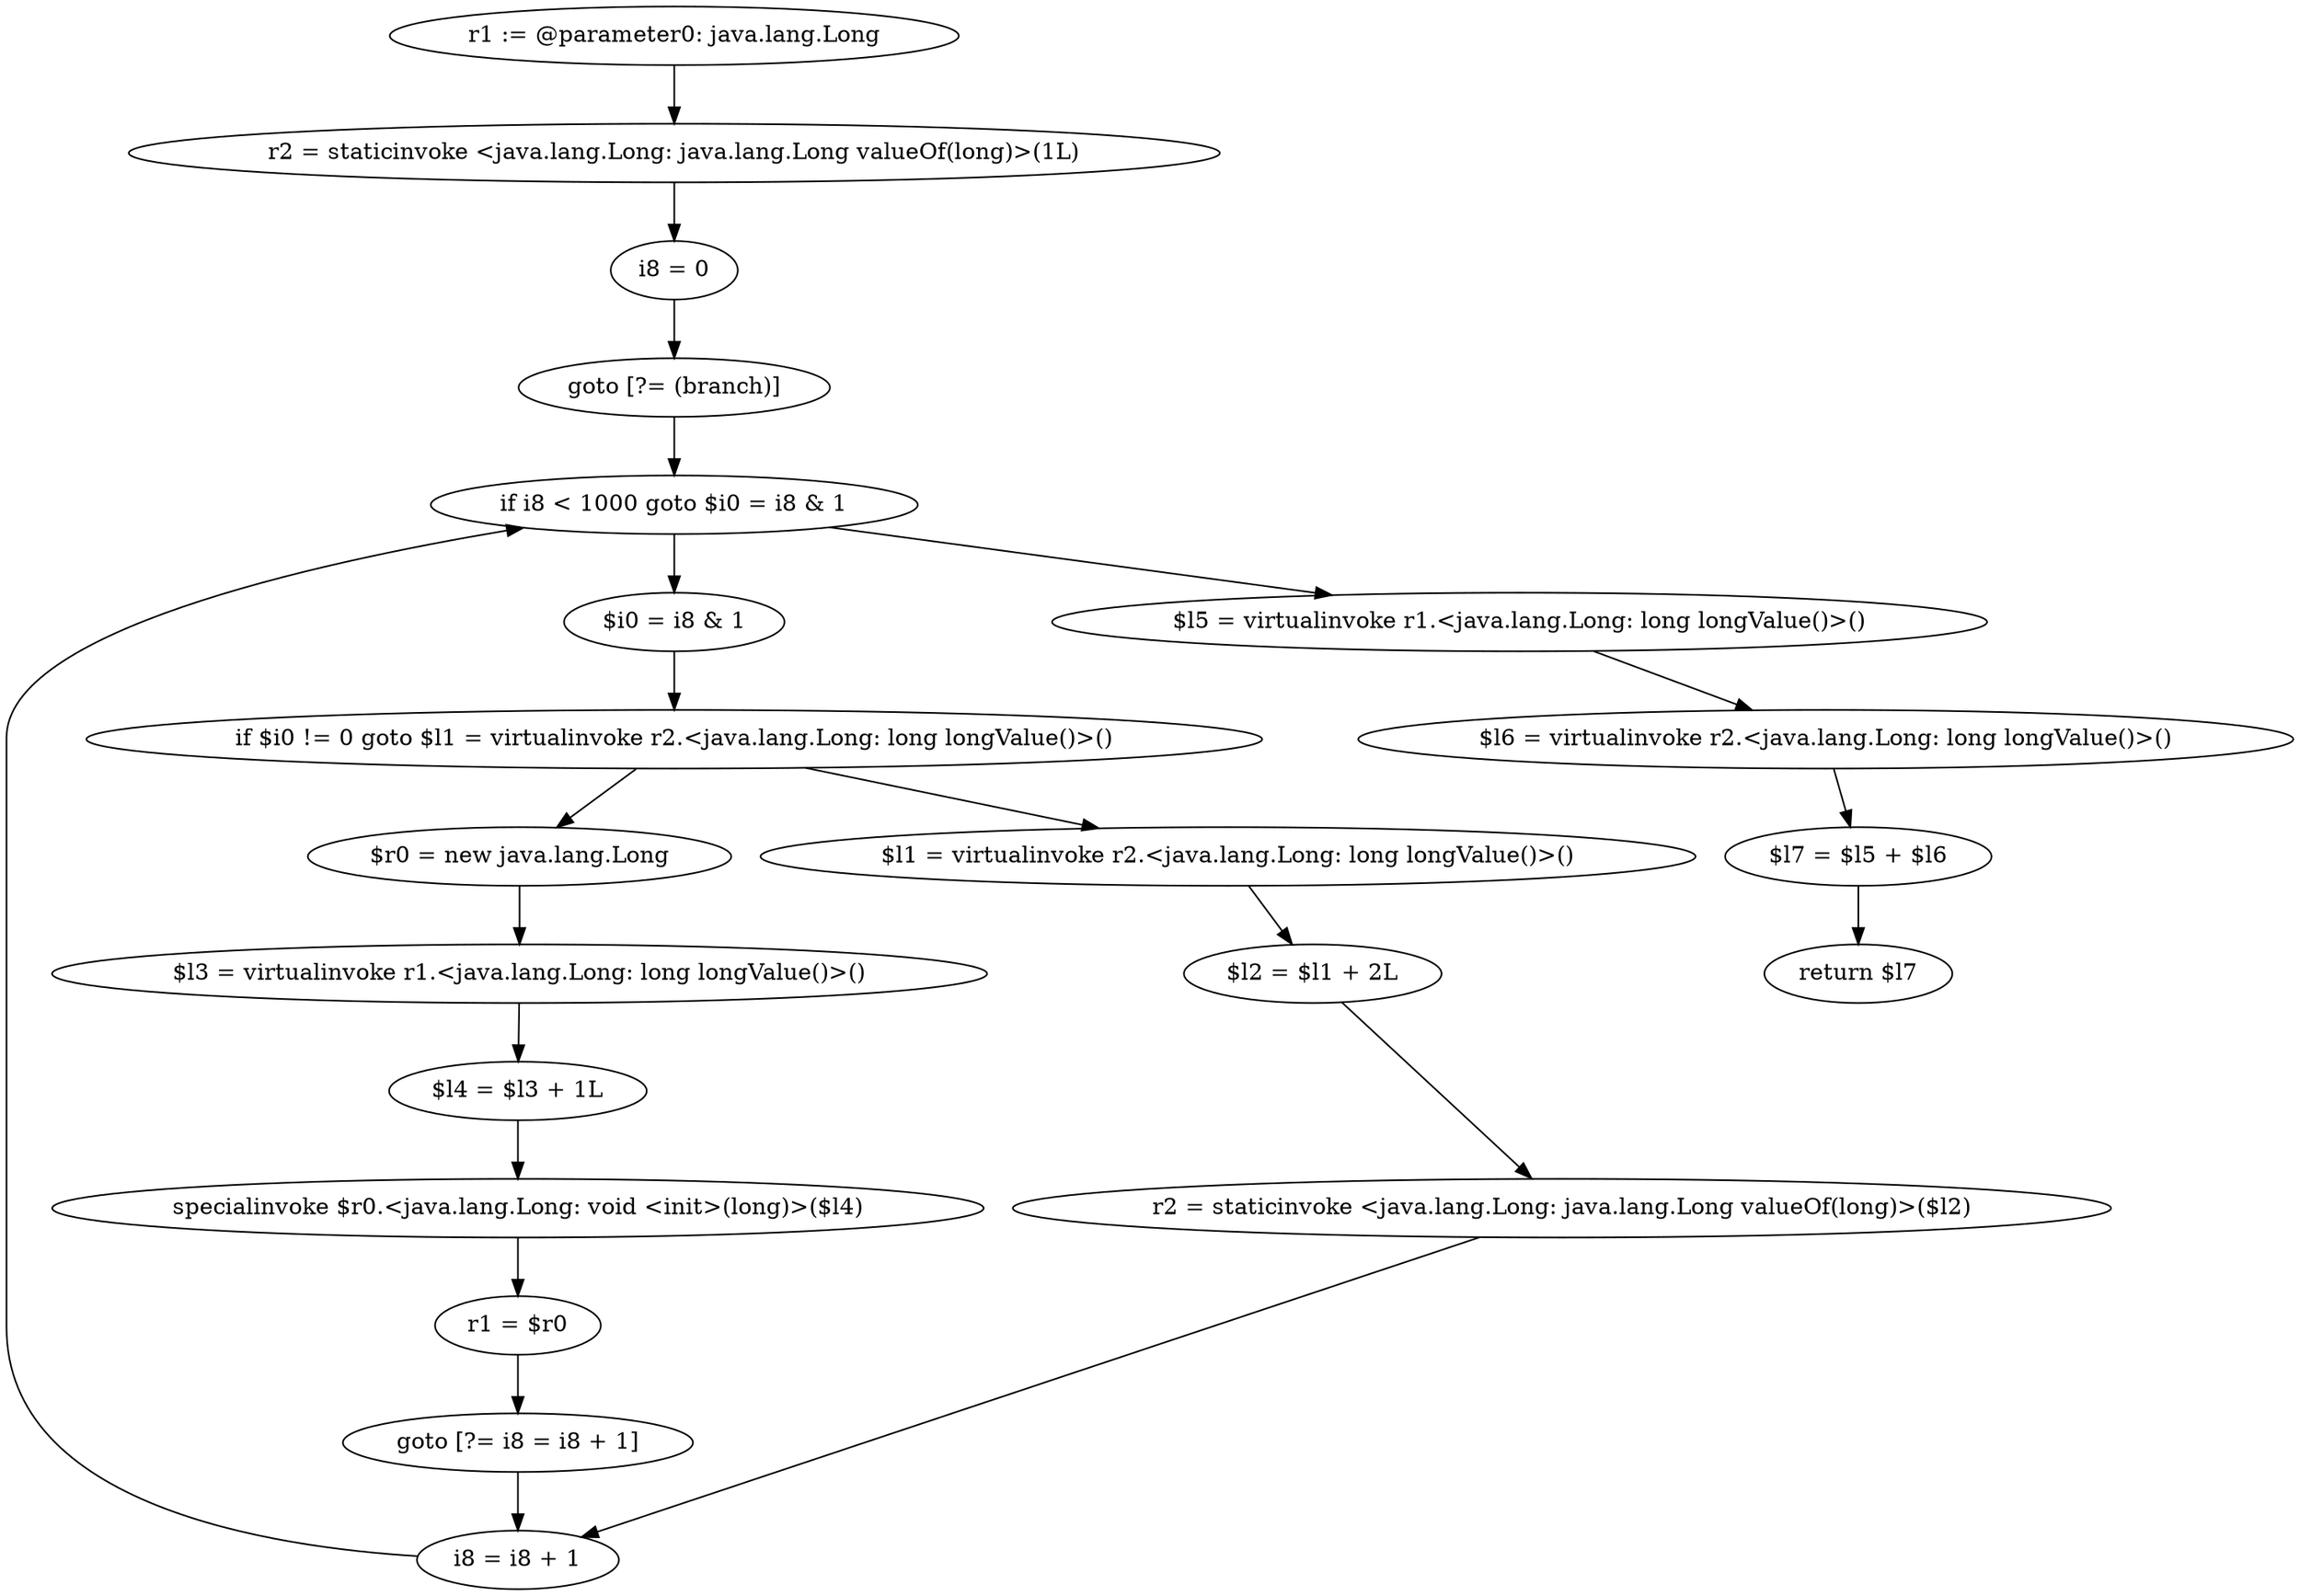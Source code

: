 digraph "unitGraph" {
    "r1 := @parameter0: java.lang.Long"
    "r2 = staticinvoke <java.lang.Long: java.lang.Long valueOf(long)>(1L)"
    "i8 = 0"
    "goto [?= (branch)]"
    "$i0 = i8 & 1"
    "if $i0 != 0 goto $l1 = virtualinvoke r2.<java.lang.Long: long longValue()>()"
    "$r0 = new java.lang.Long"
    "$l3 = virtualinvoke r1.<java.lang.Long: long longValue()>()"
    "$l4 = $l3 + 1L"
    "specialinvoke $r0.<java.lang.Long: void <init>(long)>($l4)"
    "r1 = $r0"
    "goto [?= i8 = i8 + 1]"
    "$l1 = virtualinvoke r2.<java.lang.Long: long longValue()>()"
    "$l2 = $l1 + 2L"
    "r2 = staticinvoke <java.lang.Long: java.lang.Long valueOf(long)>($l2)"
    "i8 = i8 + 1"
    "if i8 < 1000 goto $i0 = i8 & 1"
    "$l5 = virtualinvoke r1.<java.lang.Long: long longValue()>()"
    "$l6 = virtualinvoke r2.<java.lang.Long: long longValue()>()"
    "$l7 = $l5 + $l6"
    "return $l7"
    "r1 := @parameter0: java.lang.Long"->"r2 = staticinvoke <java.lang.Long: java.lang.Long valueOf(long)>(1L)";
    "r2 = staticinvoke <java.lang.Long: java.lang.Long valueOf(long)>(1L)"->"i8 = 0";
    "i8 = 0"->"goto [?= (branch)]";
    "goto [?= (branch)]"->"if i8 < 1000 goto $i0 = i8 & 1";
    "$i0 = i8 & 1"->"if $i0 != 0 goto $l1 = virtualinvoke r2.<java.lang.Long: long longValue()>()";
    "if $i0 != 0 goto $l1 = virtualinvoke r2.<java.lang.Long: long longValue()>()"->"$r0 = new java.lang.Long";
    "if $i0 != 0 goto $l1 = virtualinvoke r2.<java.lang.Long: long longValue()>()"->"$l1 = virtualinvoke r2.<java.lang.Long: long longValue()>()";
    "$r0 = new java.lang.Long"->"$l3 = virtualinvoke r1.<java.lang.Long: long longValue()>()";
    "$l3 = virtualinvoke r1.<java.lang.Long: long longValue()>()"->"$l4 = $l3 + 1L";
    "$l4 = $l3 + 1L"->"specialinvoke $r0.<java.lang.Long: void <init>(long)>($l4)";
    "specialinvoke $r0.<java.lang.Long: void <init>(long)>($l4)"->"r1 = $r0";
    "r1 = $r0"->"goto [?= i8 = i8 + 1]";
    "goto [?= i8 = i8 + 1]"->"i8 = i8 + 1";
    "$l1 = virtualinvoke r2.<java.lang.Long: long longValue()>()"->"$l2 = $l1 + 2L";
    "$l2 = $l1 + 2L"->"r2 = staticinvoke <java.lang.Long: java.lang.Long valueOf(long)>($l2)";
    "r2 = staticinvoke <java.lang.Long: java.lang.Long valueOf(long)>($l2)"->"i8 = i8 + 1";
    "i8 = i8 + 1"->"if i8 < 1000 goto $i0 = i8 & 1";
    "if i8 < 1000 goto $i0 = i8 & 1"->"$l5 = virtualinvoke r1.<java.lang.Long: long longValue()>()";
    "if i8 < 1000 goto $i0 = i8 & 1"->"$i0 = i8 & 1";
    "$l5 = virtualinvoke r1.<java.lang.Long: long longValue()>()"->"$l6 = virtualinvoke r2.<java.lang.Long: long longValue()>()";
    "$l6 = virtualinvoke r2.<java.lang.Long: long longValue()>()"->"$l7 = $l5 + $l6";
    "$l7 = $l5 + $l6"->"return $l7";
}
